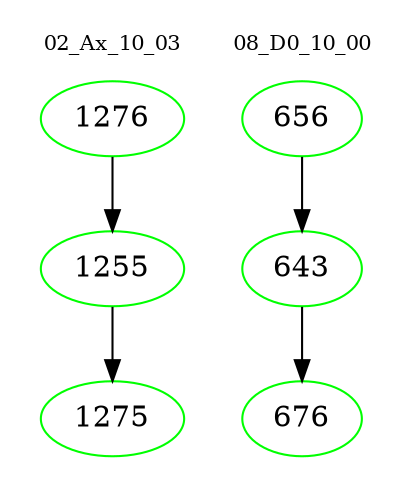 digraph{
subgraph cluster_0 {
color = white
label = "02_Ax_10_03";
fontsize=10;
T0_1276 [label="1276", color="green"]
T0_1276 -> T0_1255 [color="black"]
T0_1255 [label="1255", color="green"]
T0_1255 -> T0_1275 [color="black"]
T0_1275 [label="1275", color="green"]
}
subgraph cluster_1 {
color = white
label = "08_D0_10_00";
fontsize=10;
T1_656 [label="656", color="green"]
T1_656 -> T1_643 [color="black"]
T1_643 [label="643", color="green"]
T1_643 -> T1_676 [color="black"]
T1_676 [label="676", color="green"]
}
}
